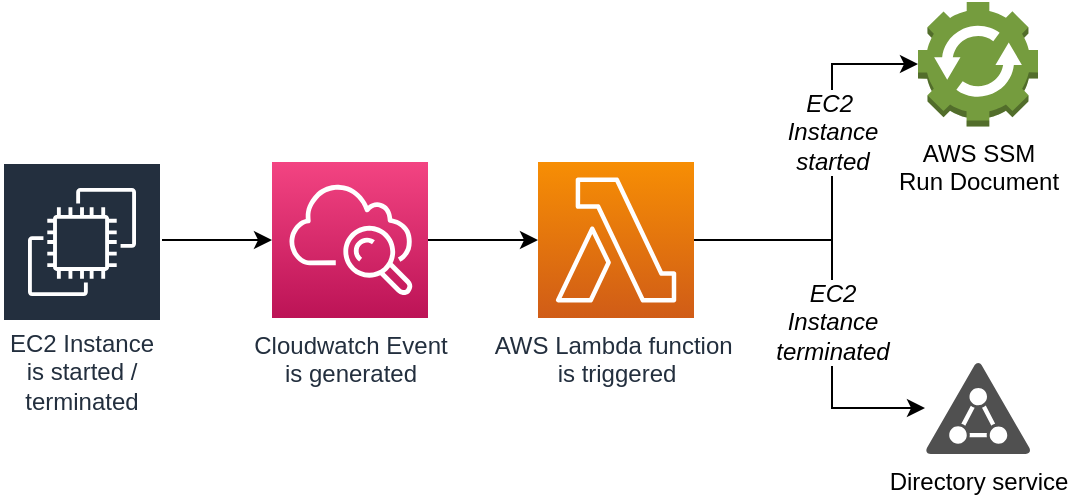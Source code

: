 <mxfile version="12.1.0" type="device" pages="1"><diagram id="I-OoLuhKAIrm5NIKozy1" name="Page-1"><mxGraphModel dx="938" dy="539" grid="1" gridSize="10" guides="1" tooltips="1" connect="1" arrows="1" fold="1" page="1" pageScale="1" pageWidth="827" pageHeight="1169" math="0" shadow="0"><root><mxCell id="0"/><mxCell id="1" parent="0"/><mxCell id="8UoYFe8hqHgEtY19jTX--8" style="edgeStyle=orthogonalEdgeStyle;rounded=0;orthogonalLoop=1;jettySize=auto;html=1;fontSize=12;" edge="1" parent="1" source="8UoYFe8hqHgEtY19jTX--1" target="8UoYFe8hqHgEtY19jTX--2"><mxGeometry relative="1" as="geometry"><Array as="points"><mxPoint x="240" y="219"/><mxPoint x="240" y="219"/></Array></mxGeometry></mxCell><mxCell id="8UoYFe8hqHgEtY19jTX--1" value="EC2 Instance is started / terminated" style="outlineConnect=0;fontColor=#232F3E;gradientColor=none;strokeColor=#ffffff;fillColor=#232F3E;dashed=0;verticalLabelPosition=middle;verticalAlign=bottom;align=center;html=1;whiteSpace=wrap;fontSize=12;fontStyle=0;spacing=3;shape=mxgraph.aws4.productIcon;prIcon=mxgraph.aws4.ec2;" vertex="1" parent="1"><mxGeometry x="145" y="180" width="80" height="130" as="geometry"/></mxCell><mxCell id="8UoYFe8hqHgEtY19jTX--9" style="edgeStyle=orthogonalEdgeStyle;rounded=0;orthogonalLoop=1;jettySize=auto;html=1;fontSize=12;" edge="1" parent="1" source="8UoYFe8hqHgEtY19jTX--2" target="8UoYFe8hqHgEtY19jTX--4"><mxGeometry relative="1" as="geometry"/></mxCell><mxCell id="8UoYFe8hqHgEtY19jTX--2" value="Cloudwatch Event &lt;br&gt;is generated" style="outlineConnect=0;fontColor=#232F3E;gradientColor=#F34482;gradientDirection=north;fillColor=#BC1356;strokeColor=#ffffff;dashed=0;verticalLabelPosition=bottom;verticalAlign=top;align=center;html=1;fontSize=12;fontStyle=0;aspect=fixed;shape=mxgraph.aws4.resourceIcon;resIcon=mxgraph.aws4.cloudwatch;" vertex="1" parent="1"><mxGeometry x="280" y="180" width="78" height="78" as="geometry"/></mxCell><mxCell id="8UoYFe8hqHgEtY19jTX--10" value="EC2&amp;nbsp;&lt;br&gt;Instance&lt;br&gt;started" style="edgeStyle=orthogonalEdgeStyle;rounded=0;orthogonalLoop=1;jettySize=auto;html=1;fontSize=12;fontStyle=2" edge="1" parent="1" source="8UoYFe8hqHgEtY19jTX--4" target="8UoYFe8hqHgEtY19jTX--12"><mxGeometry x="0.236" relative="1" as="geometry"><mxPoint x="560" y="152" as="targetPoint"/><Array as="points"><mxPoint x="560" y="219"/><mxPoint x="560" y="131"/></Array><mxPoint as="offset"/></mxGeometry></mxCell><mxCell id="8UoYFe8hqHgEtY19jTX--11" value="EC2 &lt;br&gt;Instance &lt;br&gt;terminated" style="edgeStyle=orthogonalEdgeStyle;rounded=0;orthogonalLoop=1;jettySize=auto;html=1;fontSize=12;fontStyle=2" edge="1" parent="1" source="8UoYFe8hqHgEtY19jTX--4" target="8UoYFe8hqHgEtY19jTX--7"><mxGeometry x="0.103" relative="1" as="geometry"><Array as="points"><mxPoint x="560" y="219"/><mxPoint x="560" y="303"/></Array><mxPoint as="offset"/></mxGeometry></mxCell><mxCell id="8UoYFe8hqHgEtY19jTX--4" value="AWS Lambda function&amp;nbsp;&lt;br&gt;is triggered" style="outlineConnect=0;fontColor=#232F3E;gradientColor=#F78E04;gradientDirection=north;fillColor=#D05C17;strokeColor=#ffffff;dashed=0;verticalLabelPosition=bottom;verticalAlign=top;align=center;html=1;fontSize=12;fontStyle=0;aspect=fixed;shape=mxgraph.aws4.resourceIcon;resIcon=mxgraph.aws4.lambda;" vertex="1" parent="1"><mxGeometry x="413" y="180" width="78" height="78" as="geometry"/></mxCell><mxCell id="8UoYFe8hqHgEtY19jTX--7" value="Directory service" style="pointerEvents=1;shadow=0;dashed=0;html=1;strokeColor=none;fillColor=#505050;labelPosition=center;verticalLabelPosition=bottom;verticalAlign=top;outlineConnect=0;align=center;shape=mxgraph.office.security.active_directory;" vertex="1" parent="1"><mxGeometry x="606.5" y="280" width="53" height="46" as="geometry"/></mxCell><mxCell id="8UoYFe8hqHgEtY19jTX--12" value="AWS SSM&lt;br&gt;Run Document" style="outlineConnect=0;dashed=0;verticalLabelPosition=bottom;verticalAlign=top;align=center;html=1;shape=mxgraph.aws3.automation;fillColor=#759C3E;gradientColor=none;fontSize=12;aspect=fixed;" vertex="1" parent="1"><mxGeometry x="603" y="100" width="60" height="62.31" as="geometry"/></mxCell></root></mxGraphModel></diagram></mxfile>